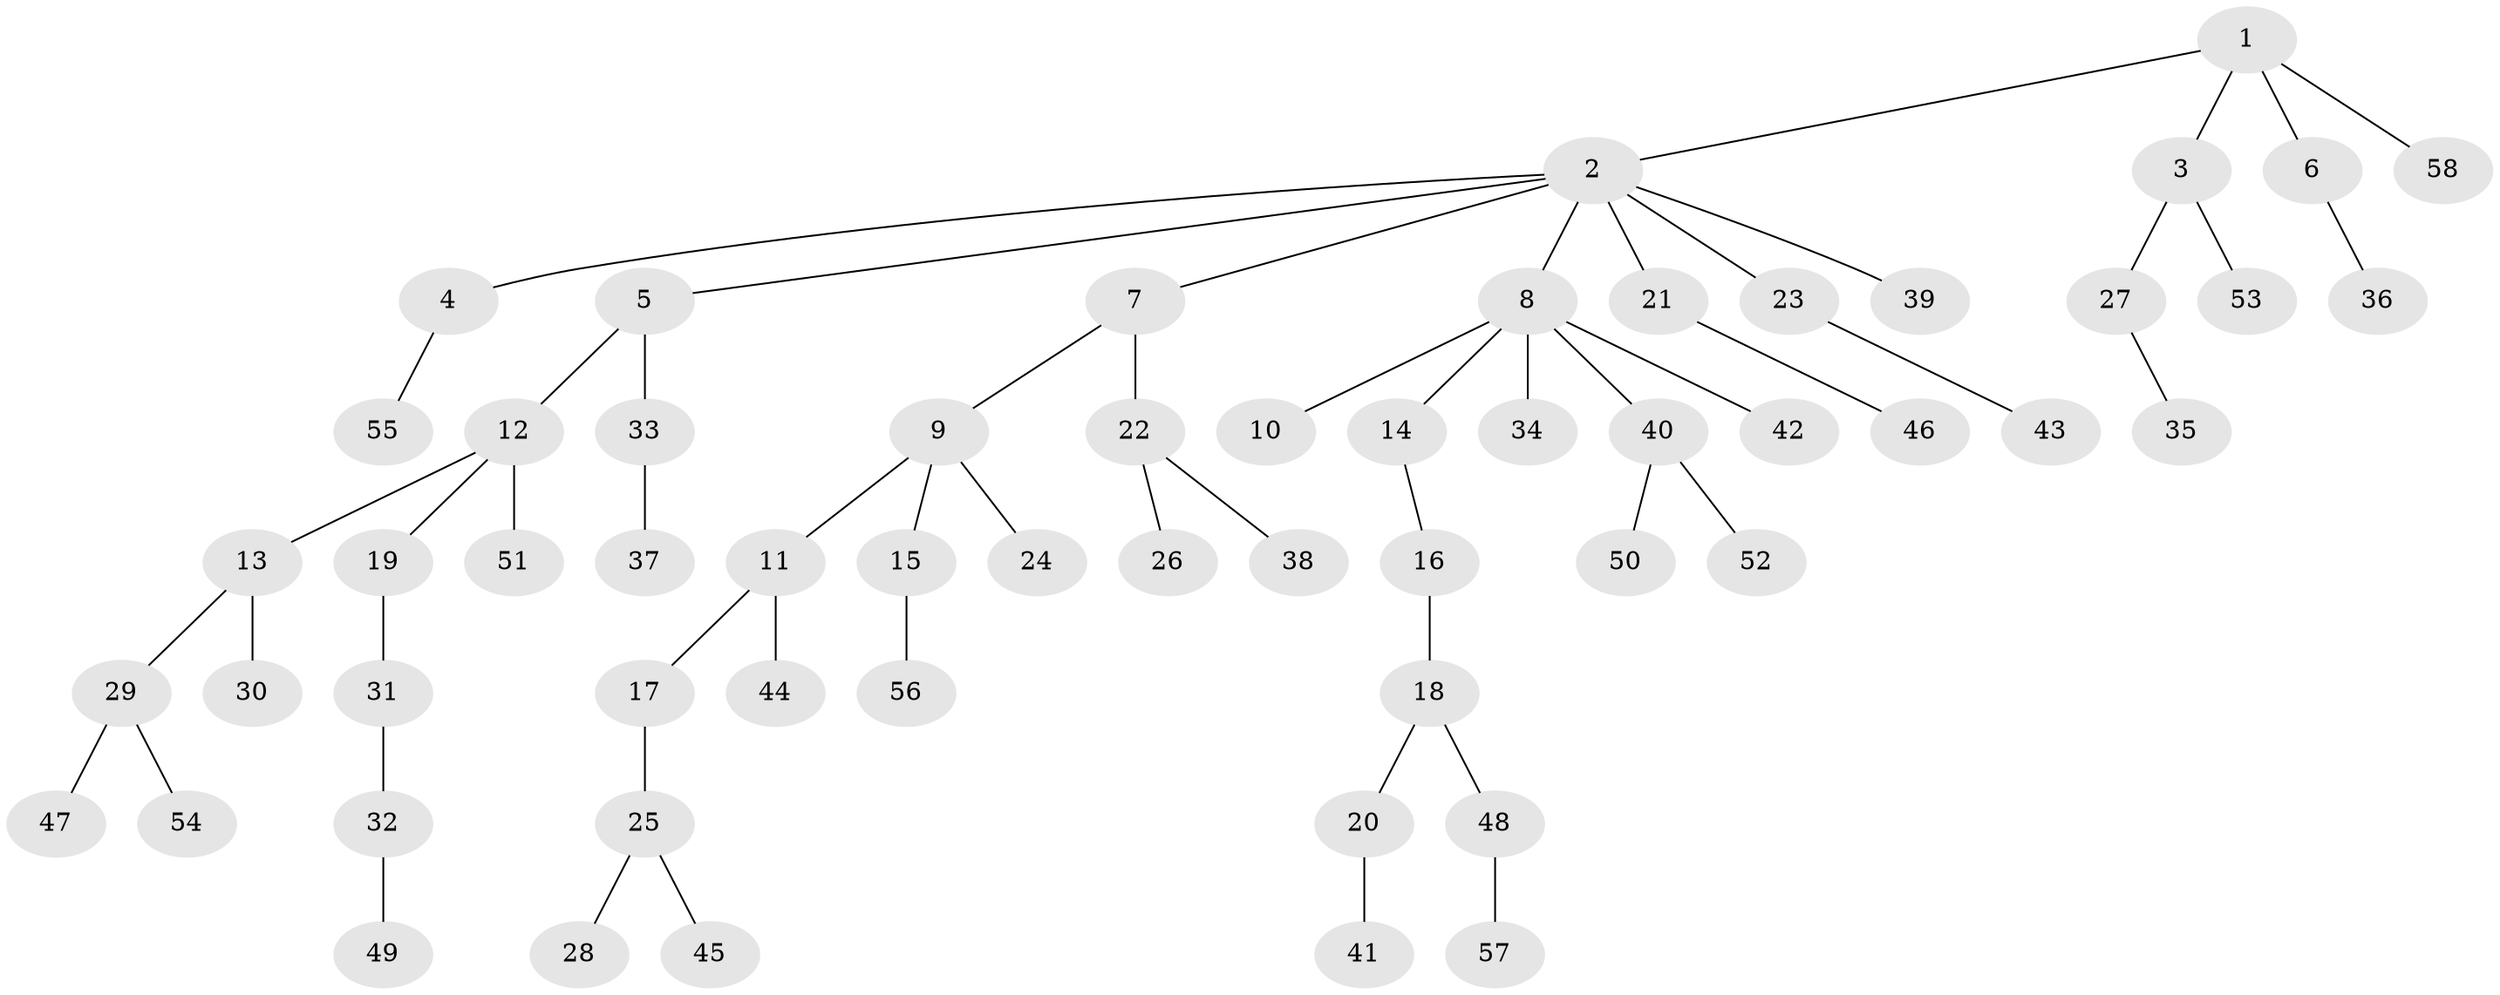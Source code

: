 // Generated by graph-tools (version 1.1) at 2025/50/03/09/25 03:50:26]
// undirected, 58 vertices, 57 edges
graph export_dot {
graph [start="1"]
  node [color=gray90,style=filled];
  1;
  2;
  3;
  4;
  5;
  6;
  7;
  8;
  9;
  10;
  11;
  12;
  13;
  14;
  15;
  16;
  17;
  18;
  19;
  20;
  21;
  22;
  23;
  24;
  25;
  26;
  27;
  28;
  29;
  30;
  31;
  32;
  33;
  34;
  35;
  36;
  37;
  38;
  39;
  40;
  41;
  42;
  43;
  44;
  45;
  46;
  47;
  48;
  49;
  50;
  51;
  52;
  53;
  54;
  55;
  56;
  57;
  58;
  1 -- 2;
  1 -- 3;
  1 -- 6;
  1 -- 58;
  2 -- 4;
  2 -- 5;
  2 -- 7;
  2 -- 8;
  2 -- 21;
  2 -- 23;
  2 -- 39;
  3 -- 27;
  3 -- 53;
  4 -- 55;
  5 -- 12;
  5 -- 33;
  6 -- 36;
  7 -- 9;
  7 -- 22;
  8 -- 10;
  8 -- 14;
  8 -- 34;
  8 -- 40;
  8 -- 42;
  9 -- 11;
  9 -- 15;
  9 -- 24;
  11 -- 17;
  11 -- 44;
  12 -- 13;
  12 -- 19;
  12 -- 51;
  13 -- 29;
  13 -- 30;
  14 -- 16;
  15 -- 56;
  16 -- 18;
  17 -- 25;
  18 -- 20;
  18 -- 48;
  19 -- 31;
  20 -- 41;
  21 -- 46;
  22 -- 26;
  22 -- 38;
  23 -- 43;
  25 -- 28;
  25 -- 45;
  27 -- 35;
  29 -- 47;
  29 -- 54;
  31 -- 32;
  32 -- 49;
  33 -- 37;
  40 -- 50;
  40 -- 52;
  48 -- 57;
}
